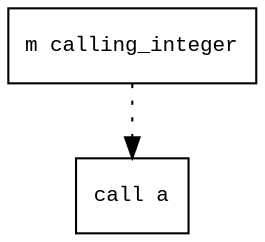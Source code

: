 digraph AST {
  graph [fontname="Times New Roman",fontsize=10];
  node  [fontname="Courier New",fontsize=10];
  edge  [fontname="Times New Roman",fontsize=10];

  node0 [label="m calling_integer",shape=box];
  node1 [label="call a",shape=box];
  node0 -> node1 [style=dotted];
}
